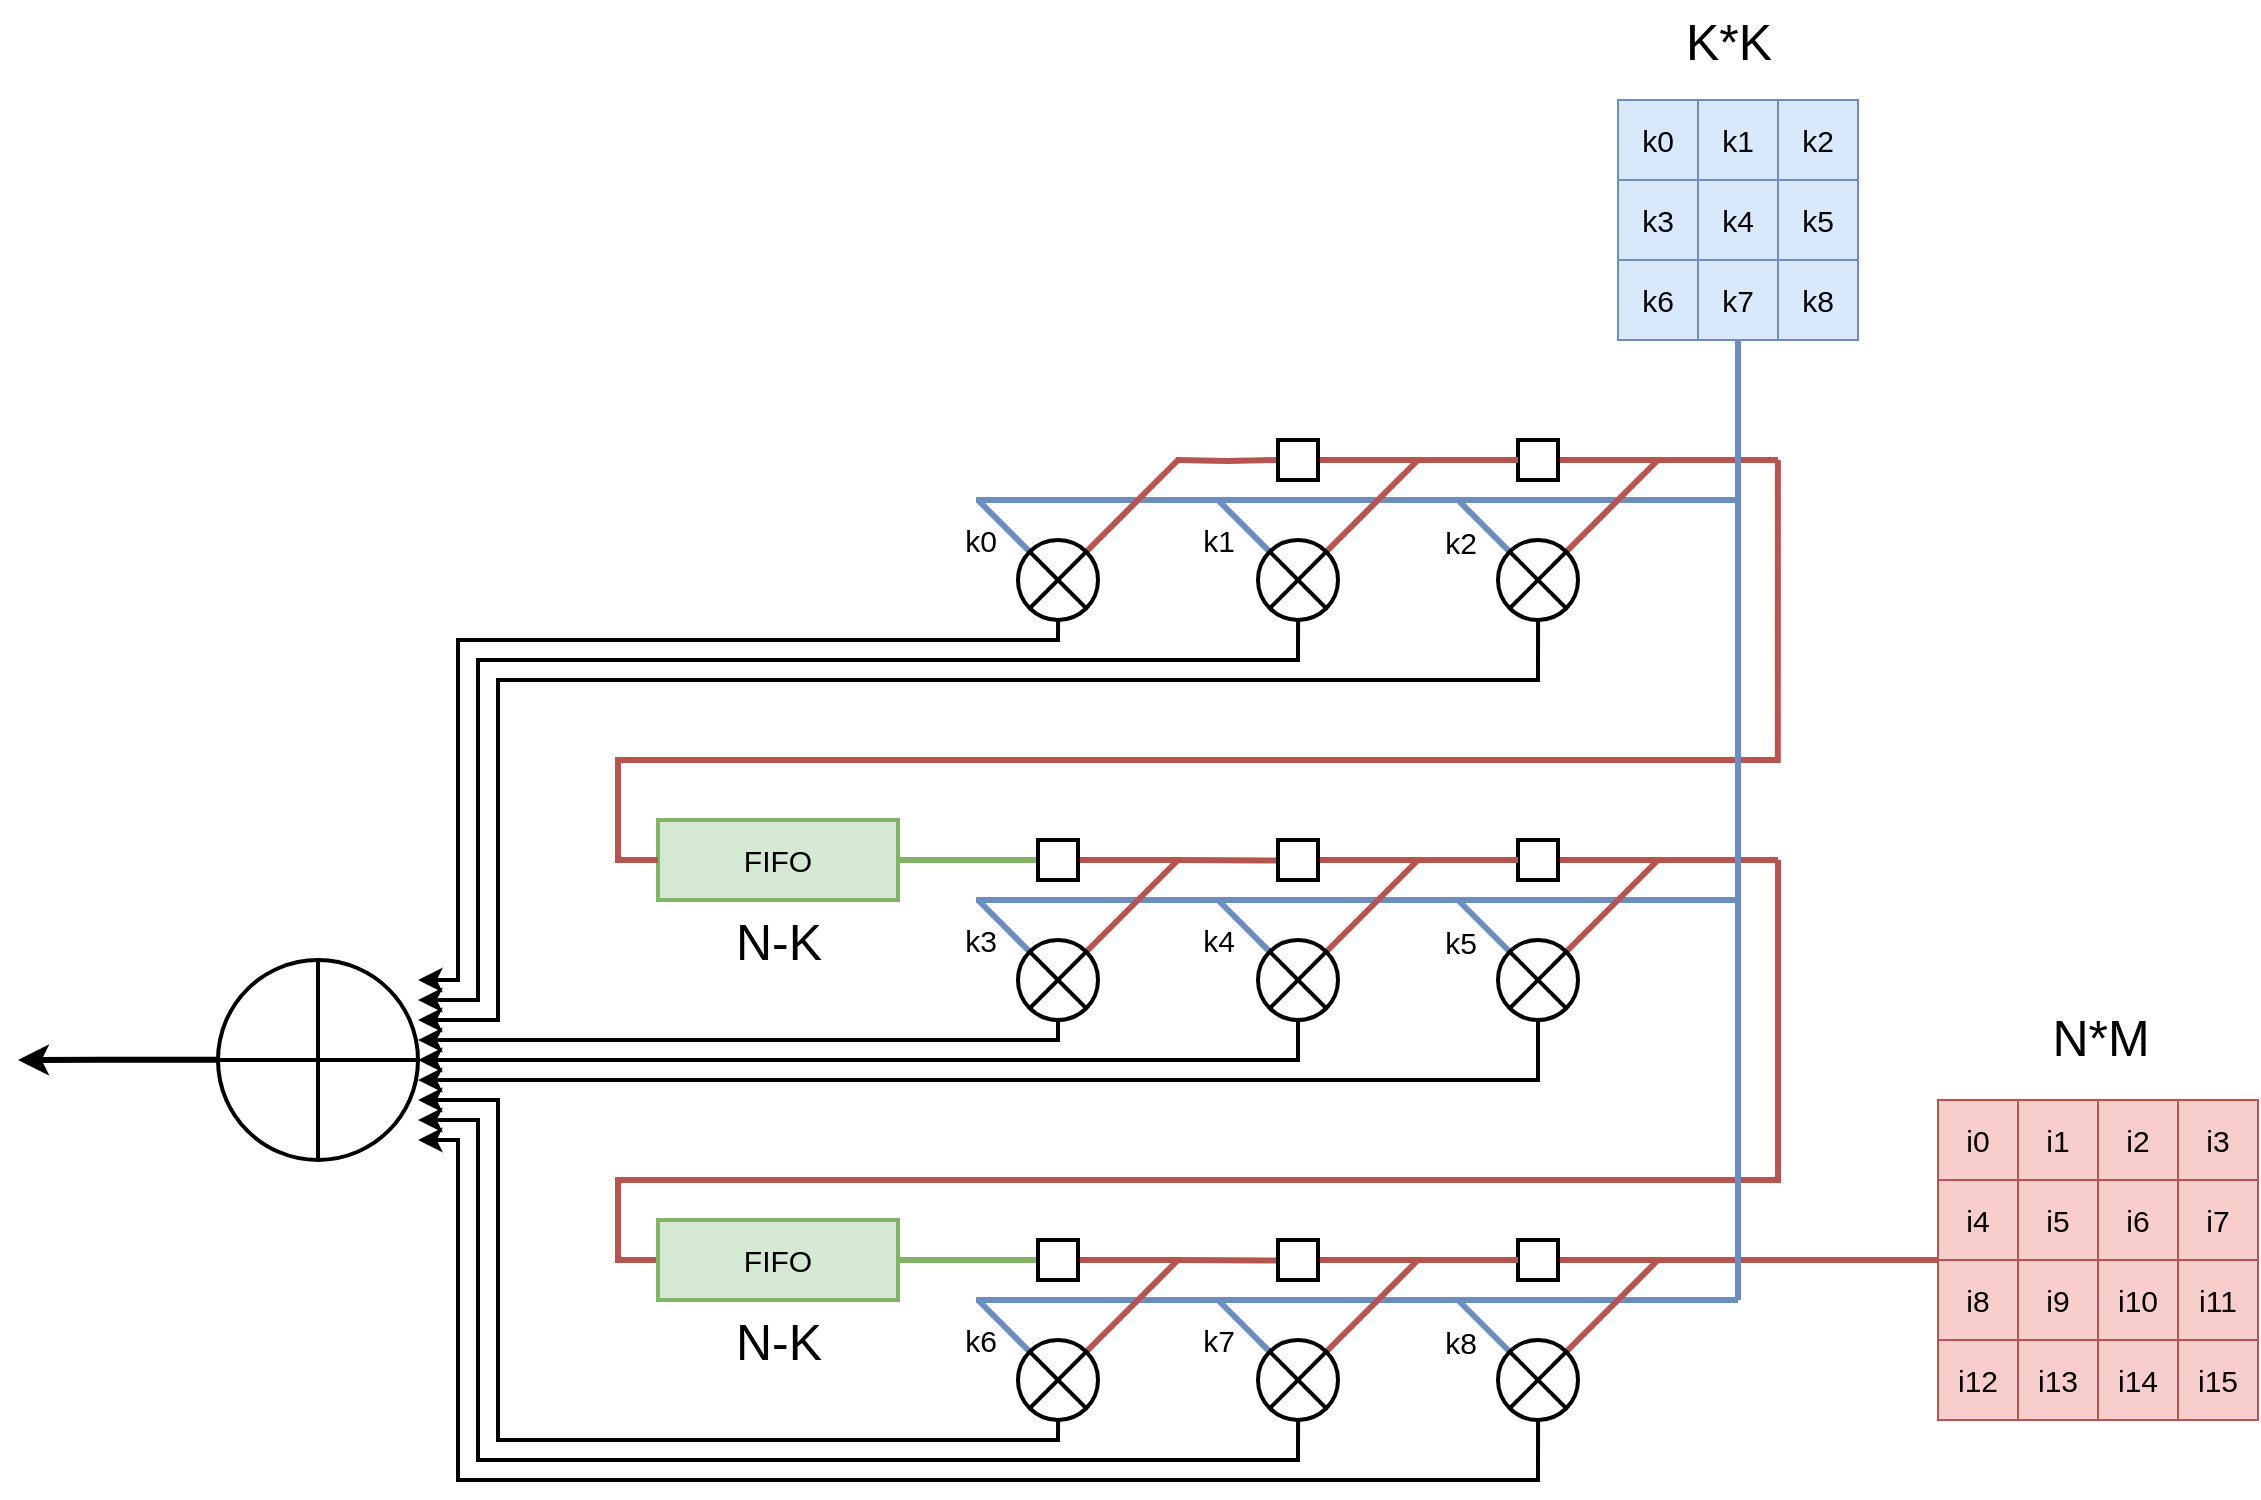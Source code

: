 <mxfile pages="2">
    <diagram id="y-ej98h8Z0JdLUBR6sK3" name="Convolution">
        <mxGraphModel dx="1334" dy="1332" grid="0" gridSize="10" guides="1" tooltips="1" connect="1" arrows="1" fold="1" page="0" pageScale="1" pageWidth="850" pageHeight="1100" math="0" shadow="0">
            <root>
                <mxCell id="0"/>
                <mxCell id="1" parent="0"/>
                <mxCell id="wd_HzJ2n6WR0b6MLlq9--158" value="" style="endArrow=none;html=1;rounded=0;strokeWidth=3;fontSize=20;fillColor=#dae8fc;strokeColor=#6c8ebf;movable=0;resizable=0;rotatable=0;deletable=0;editable=0;connectable=0;" parent="1" edge="1">
                    <mxGeometry width="50" height="50" relative="1" as="geometry">
                        <mxPoint x="719" y="120" as="sourcePoint"/>
                        <mxPoint x="1100" y="120" as="targetPoint"/>
                    </mxGeometry>
                </mxCell>
                <mxCell id="wd_HzJ2n6WR0b6MLlq9--12" value="" style="group;fillColor=#dae8fc;strokeColor=#6c8ebf;movable=0;resizable=0;rotatable=0;deletable=0;editable=0;connectable=0;fontSize=15;container=0;" parent="1" vertex="1" connectable="0">
                    <mxGeometry x="1040" y="-80" width="120" height="120" as="geometry"/>
                </mxCell>
                <mxCell id="wd_HzJ2n6WR0b6MLlq9--36" value="" style="endArrow=none;html=1;rounded=0;fillColor=#f8cecc;strokeColor=#b85450;strokeWidth=3;movable=0;resizable=0;rotatable=0;deletable=0;editable=0;connectable=0;" parent="1" edge="1">
                    <mxGeometry width="50" height="50" relative="1" as="geometry">
                        <mxPoint x="770" y="150" as="sourcePoint"/>
                        <mxPoint x="820" y="100" as="targetPoint"/>
                    </mxGeometry>
                </mxCell>
                <mxCell id="wd_HzJ2n6WR0b6MLlq9--37" value="" style="endArrow=none;html=1;rounded=0;fillColor=#dae8fc;strokeColor=#6c8ebf;strokeWidth=3;movable=0;resizable=0;rotatable=0;deletable=0;editable=0;connectable=0;" parent="1" edge="1">
                    <mxGeometry width="50" height="50" relative="1" as="geometry">
                        <mxPoint x="750" y="150" as="sourcePoint"/>
                        <mxPoint x="720" y="120" as="targetPoint"/>
                    </mxGeometry>
                </mxCell>
                <mxCell id="wd_HzJ2n6WR0b6MLlq9--160" value="k0" style="edgeLabel;html=1;align=center;verticalAlign=middle;resizable=0;points=[];fontSize=15;container=0;movable=0;rotatable=0;deletable=0;editable=0;connectable=0;" parent="wd_HzJ2n6WR0b6MLlq9--37" vertex="1" connectable="0">
                    <mxGeometry x="0.059" y="1" relative="1" as="geometry">
                        <mxPoint x="-13" y="5" as="offset"/>
                    </mxGeometry>
                </mxCell>
                <mxCell id="wd_HzJ2n6WR0b6MLlq9--32" value="" style="verticalLabelPosition=bottom;shadow=0;dashed=0;align=center;html=1;verticalAlign=top;shape=mxgraph.electrical.abstract.multiplier;strokeWidth=2;container=0;movable=0;resizable=0;rotatable=0;deletable=0;editable=0;connectable=0;" parent="1" vertex="1">
                    <mxGeometry x="740" y="140" width="40" height="40" as="geometry"/>
                </mxCell>
                <mxCell id="wd_HzJ2n6WR0b6MLlq9--185" style="edgeStyle=orthogonalEdgeStyle;rounded=0;orthogonalLoop=1;jettySize=auto;html=1;strokeWidth=3;fontSize=15;endArrow=none;endFill=0;fillColor=#f8cecc;strokeColor=#b85450;entryX=0;entryY=0.5;entryDx=0;entryDy=0;movable=0;resizable=0;rotatable=0;deletable=0;editable=0;connectable=0;" parent="1" target="wd_HzJ2n6WR0b6MLlq9--165" edge="1">
                    <mxGeometry relative="1" as="geometry">
                        <mxPoint x="868" y="100.31" as="targetPoint"/>
                        <mxPoint x="819" y="100" as="sourcePoint"/>
                        <Array as="points"/>
                    </mxGeometry>
                </mxCell>
                <mxCell id="wd_HzJ2n6WR0b6MLlq9--187" style="edgeStyle=orthogonalEdgeStyle;rounded=0;orthogonalLoop=1;jettySize=auto;html=1;exitX=1;exitY=0.5;exitDx=0;exitDy=0;strokeWidth=3;fontSize=15;endArrow=none;endFill=0;fillColor=#f8cecc;strokeColor=#b85450;movable=0;resizable=0;rotatable=0;deletable=0;editable=0;connectable=0;" parent="1" source="wd_HzJ2n6WR0b6MLlq9--167" edge="1">
                    <mxGeometry relative="1" as="geometry">
                        <mxPoint x="1120" y="100" as="targetPoint"/>
                    </mxGeometry>
                </mxCell>
                <mxCell id="wd_HzJ2n6WR0b6MLlq9--167" value="" style="rounded=0;whiteSpace=wrap;html=1;strokeWidth=2;fontSize=15;container=0;movable=0;resizable=0;rotatable=0;deletable=0;editable=0;connectable=0;" parent="1" vertex="1">
                    <mxGeometry x="990" y="90" width="20" height="20" as="geometry"/>
                </mxCell>
                <mxCell id="wd_HzJ2n6WR0b6MLlq9--168" value="" style="group;fillColor=#f8cecc;strokeColor=#b85450;movable=0;resizable=0;rotatable=0;deletable=0;editable=0;connectable=0;fontSize=15;container=0;" parent="1" vertex="1" connectable="0">
                    <mxGeometry x="1200" y="420" width="160" height="160" as="geometry"/>
                </mxCell>
                <mxCell id="wd_HzJ2n6WR0b6MLlq9--48" value="" style="endArrow=none;html=1;rounded=0;fillColor=#f8cecc;strokeColor=#b85450;strokeWidth=3;movable=0;resizable=0;rotatable=0;deletable=0;editable=0;connectable=0;" parent="1" edge="1">
                    <mxGeometry width="50" height="50" relative="1" as="geometry">
                        <mxPoint x="1010" y="150" as="sourcePoint"/>
                        <mxPoint x="1060" y="100" as="targetPoint"/>
                    </mxGeometry>
                </mxCell>
                <mxCell id="wd_HzJ2n6WR0b6MLlq9--49" value="" style="endArrow=none;html=1;rounded=0;fillColor=#dae8fc;strokeColor=#6c8ebf;strokeWidth=3;movable=0;resizable=0;rotatable=0;deletable=0;editable=0;connectable=0;" parent="1" edge="1">
                    <mxGeometry width="50" height="50" relative="1" as="geometry">
                        <mxPoint x="990" y="150" as="sourcePoint"/>
                        <mxPoint x="960" y="120" as="targetPoint"/>
                    </mxGeometry>
                </mxCell>
                <mxCell id="wd_HzJ2n6WR0b6MLlq9--163" value="k2" style="edgeLabel;html=1;align=center;verticalAlign=middle;resizable=0;points=[];fontSize=15;container=0;movable=0;rotatable=0;deletable=0;editable=0;connectable=0;" parent="wd_HzJ2n6WR0b6MLlq9--49" vertex="1" connectable="0">
                    <mxGeometry x="0.096" relative="1" as="geometry">
                        <mxPoint x="-13" y="7" as="offset"/>
                    </mxGeometry>
                </mxCell>
                <mxCell id="wd_HzJ2n6WR0b6MLlq9--50" value="" style="verticalLabelPosition=bottom;shadow=0;dashed=0;align=center;html=1;verticalAlign=top;shape=mxgraph.electrical.abstract.multiplier;strokeWidth=2;container=0;movable=0;resizable=0;rotatable=0;deletable=0;editable=0;connectable=0;" parent="1" vertex="1">
                    <mxGeometry x="980" y="140" width="40" height="40" as="geometry"/>
                </mxCell>
                <mxCell id="wd_HzJ2n6WR0b6MLlq9--186" style="edgeStyle=orthogonalEdgeStyle;rounded=0;orthogonalLoop=1;jettySize=auto;html=1;exitX=1;exitY=0.5;exitDx=0;exitDy=0;entryX=0;entryY=0.5;entryDx=0;entryDy=0;strokeWidth=3;fontSize=15;endArrow=none;endFill=0;fillColor=#f8cecc;strokeColor=#b85450;movable=0;resizable=0;rotatable=0;deletable=0;editable=0;connectable=0;" parent="1" source="wd_HzJ2n6WR0b6MLlq9--165" target="wd_HzJ2n6WR0b6MLlq9--167" edge="1">
                    <mxGeometry relative="1" as="geometry"/>
                </mxCell>
                <mxCell id="wd_HzJ2n6WR0b6MLlq9--165" value="" style="rounded=0;whiteSpace=wrap;html=1;strokeWidth=2;fontSize=15;container=0;movable=0;resizable=0;rotatable=0;deletable=0;editable=0;connectable=0;" parent="1" vertex="1">
                    <mxGeometry x="870" y="90" width="20" height="20" as="geometry"/>
                </mxCell>
                <mxCell id="wd_HzJ2n6WR0b6MLlq9--265" value="" style="endArrow=none;html=1;rounded=0;strokeWidth=3;fontSize=20;fillColor=#dae8fc;strokeColor=#6c8ebf;movable=0;resizable=0;rotatable=0;deletable=0;editable=0;connectable=0;" parent="1" edge="1">
                    <mxGeometry width="50" height="50" relative="1" as="geometry">
                        <mxPoint x="719" y="320" as="sourcePoint"/>
                        <mxPoint x="1100" y="320" as="targetPoint"/>
                    </mxGeometry>
                </mxCell>
                <mxCell id="wd_HzJ2n6WR0b6MLlq9--272" value="" style="endArrow=none;html=1;rounded=0;fillColor=#f8cecc;strokeColor=#b85450;strokeWidth=3;movable=0;resizable=0;rotatable=0;deletable=0;editable=0;connectable=0;" parent="1" edge="1">
                    <mxGeometry width="50" height="50" relative="1" as="geometry">
                        <mxPoint x="770" y="350" as="sourcePoint"/>
                        <mxPoint x="820" y="300" as="targetPoint"/>
                    </mxGeometry>
                </mxCell>
                <mxCell id="wd_HzJ2n6WR0b6MLlq9--273" value="" style="endArrow=none;html=1;rounded=0;fillColor=#dae8fc;strokeColor=#6c8ebf;strokeWidth=3;movable=0;resizable=0;rotatable=0;deletable=0;editable=0;connectable=0;" parent="1" edge="1">
                    <mxGeometry width="50" height="50" relative="1" as="geometry">
                        <mxPoint x="750" y="350" as="sourcePoint"/>
                        <mxPoint x="720" y="320" as="targetPoint"/>
                    </mxGeometry>
                </mxCell>
                <mxCell id="wd_HzJ2n6WR0b6MLlq9--274" value="k3" style="edgeLabel;html=1;align=center;verticalAlign=middle;resizable=0;points=[];fontSize=15;container=0;movable=0;rotatable=0;deletable=0;editable=0;connectable=0;" parent="wd_HzJ2n6WR0b6MLlq9--273" vertex="1" connectable="0">
                    <mxGeometry x="0.059" y="1" relative="1" as="geometry">
                        <mxPoint x="-13" y="5" as="offset"/>
                    </mxGeometry>
                </mxCell>
                <mxCell id="wd_HzJ2n6WR0b6MLlq9--275" value="" style="verticalLabelPosition=bottom;shadow=0;dashed=0;align=center;html=1;verticalAlign=top;shape=mxgraph.electrical.abstract.multiplier;strokeWidth=2;container=0;movable=0;resizable=0;rotatable=0;deletable=0;editable=0;connectable=0;" parent="1" vertex="1">
                    <mxGeometry x="740" y="340" width="40" height="40" as="geometry"/>
                </mxCell>
                <mxCell id="wd_HzJ2n6WR0b6MLlq9--276" value="" style="edgeStyle=orthogonalEdgeStyle;rounded=0;orthogonalLoop=1;jettySize=auto;html=1;strokeWidth=2;movable=0;resizable=0;rotatable=0;deletable=0;editable=0;connectable=0;" parent="1" source="wd_HzJ2n6WR0b6MLlq9--275" edge="1">
                    <mxGeometry relative="1" as="geometry">
                        <mxPoint x="440" y="390" as="targetPoint"/>
                        <Array as="points">
                            <mxPoint x="760" y="390"/>
                        </Array>
                    </mxGeometry>
                </mxCell>
                <mxCell id="wd_HzJ2n6WR0b6MLlq9--277" style="edgeStyle=orthogonalEdgeStyle;rounded=0;orthogonalLoop=1;jettySize=auto;html=1;exitX=1;exitY=0.5;exitDx=0;exitDy=0;strokeWidth=3;fontSize=15;endArrow=none;endFill=0;fillColor=#f8cecc;strokeColor=#b85450;movable=0;resizable=0;rotatable=0;deletable=0;editable=0;connectable=0;" parent="1" source="wd_HzJ2n6WR0b6MLlq9--279" edge="1">
                    <mxGeometry relative="1" as="geometry">
                        <mxPoint x="870" y="300.31" as="targetPoint"/>
                    </mxGeometry>
                </mxCell>
                <mxCell id="wd_HzJ2n6WR0b6MLlq9--278" style="edgeStyle=orthogonalEdgeStyle;rounded=0;orthogonalLoop=1;jettySize=auto;html=1;exitX=0;exitY=0.5;exitDx=0;exitDy=0;entryX=1;entryY=0.5;entryDx=0;entryDy=0;strokeWidth=3;fontSize=15;endArrow=none;endFill=0;fillColor=#d5e8d4;strokeColor=#82b366;movable=0;resizable=0;rotatable=0;deletable=0;editable=0;connectable=0;" parent="1" source="wd_HzJ2n6WR0b6MLlq9--279" target="wd_HzJ2n6WR0b6MLlq9--289" edge="1">
                    <mxGeometry relative="1" as="geometry"/>
                </mxCell>
                <mxCell id="wd_HzJ2n6WR0b6MLlq9--279" value="" style="rounded=0;whiteSpace=wrap;html=1;strokeWidth=2;fontSize=15;container=0;movable=0;resizable=0;rotatable=0;deletable=0;editable=0;connectable=0;" parent="1" vertex="1">
                    <mxGeometry x="750" y="290" width="20" height="20" as="geometry"/>
                </mxCell>
                <mxCell id="wd_HzJ2n6WR0b6MLlq9--280" style="edgeStyle=orthogonalEdgeStyle;rounded=0;orthogonalLoop=1;jettySize=auto;html=1;exitX=1;exitY=0.5;exitDx=0;exitDy=0;strokeWidth=3;fontSize=15;endArrow=none;endFill=0;fillColor=#f8cecc;strokeColor=#b85450;movable=0;resizable=0;rotatable=0;deletable=0;editable=0;connectable=0;" parent="1" source="wd_HzJ2n6WR0b6MLlq9--281" edge="1">
                    <mxGeometry relative="1" as="geometry">
                        <mxPoint x="1120" y="300" as="targetPoint"/>
                    </mxGeometry>
                </mxCell>
                <mxCell id="wd_HzJ2n6WR0b6MLlq9--281" value="" style="rounded=0;whiteSpace=wrap;html=1;strokeWidth=2;fontSize=15;container=0;movable=0;resizable=0;rotatable=0;deletable=0;editable=0;connectable=0;" parent="1" vertex="1">
                    <mxGeometry x="990" y="290" width="20" height="20" as="geometry"/>
                </mxCell>
                <mxCell id="wd_HzJ2n6WR0b6MLlq9--282" value="" style="endArrow=none;html=1;rounded=0;fillColor=#f8cecc;strokeColor=#b85450;strokeWidth=3;movable=0;resizable=0;rotatable=0;deletable=0;editable=0;connectable=0;" parent="1" edge="1">
                    <mxGeometry width="50" height="50" relative="1" as="geometry">
                        <mxPoint x="1010" y="350" as="sourcePoint"/>
                        <mxPoint x="1060" y="300" as="targetPoint"/>
                    </mxGeometry>
                </mxCell>
                <mxCell id="wd_HzJ2n6WR0b6MLlq9--283" value="" style="endArrow=none;html=1;rounded=0;fillColor=#dae8fc;strokeColor=#6c8ebf;strokeWidth=3;movable=0;resizable=0;rotatable=0;deletable=0;editable=0;connectable=0;" parent="1" edge="1">
                    <mxGeometry width="50" height="50" relative="1" as="geometry">
                        <mxPoint x="990" y="350" as="sourcePoint"/>
                        <mxPoint x="960" y="320" as="targetPoint"/>
                    </mxGeometry>
                </mxCell>
                <mxCell id="wd_HzJ2n6WR0b6MLlq9--284" value="k5" style="edgeLabel;html=1;align=center;verticalAlign=middle;resizable=0;points=[];fontSize=15;container=0;movable=0;rotatable=0;deletable=0;editable=0;connectable=0;" parent="wd_HzJ2n6WR0b6MLlq9--283" vertex="1" connectable="0">
                    <mxGeometry x="0.096" relative="1" as="geometry">
                        <mxPoint x="-13" y="7" as="offset"/>
                    </mxGeometry>
                </mxCell>
                <mxCell id="wd_HzJ2n6WR0b6MLlq9--285" value="" style="verticalLabelPosition=bottom;shadow=0;dashed=0;align=center;html=1;verticalAlign=top;shape=mxgraph.electrical.abstract.multiplier;strokeWidth=2;container=0;movable=0;resizable=0;rotatable=0;deletable=0;editable=0;connectable=0;" parent="1" vertex="1">
                    <mxGeometry x="980" y="340" width="40" height="40" as="geometry"/>
                </mxCell>
                <mxCell id="wd_HzJ2n6WR0b6MLlq9--286" value="" style="edgeStyle=orthogonalEdgeStyle;rounded=0;orthogonalLoop=1;jettySize=auto;html=1;strokeWidth=2;movable=0;resizable=0;rotatable=0;deletable=0;editable=0;connectable=0;" parent="1" source="wd_HzJ2n6WR0b6MLlq9--285" edge="1">
                    <mxGeometry relative="1" as="geometry">
                        <mxPoint x="440" y="410" as="targetPoint"/>
                        <Array as="points">
                            <mxPoint x="1000" y="410"/>
                            <mxPoint x="690" y="410"/>
                        </Array>
                    </mxGeometry>
                </mxCell>
                <mxCell id="wd_HzJ2n6WR0b6MLlq9--287" style="edgeStyle=orthogonalEdgeStyle;rounded=0;orthogonalLoop=1;jettySize=auto;html=1;exitX=1;exitY=0.5;exitDx=0;exitDy=0;entryX=0;entryY=0.5;entryDx=0;entryDy=0;strokeWidth=3;fontSize=15;endArrow=none;endFill=0;fillColor=#f8cecc;strokeColor=#b85450;movable=0;resizable=0;rotatable=0;deletable=0;editable=0;connectable=0;" parent="1" source="wd_HzJ2n6WR0b6MLlq9--288" target="wd_HzJ2n6WR0b6MLlq9--281" edge="1">
                    <mxGeometry relative="1" as="geometry"/>
                </mxCell>
                <mxCell id="wd_HzJ2n6WR0b6MLlq9--288" value="" style="rounded=0;whiteSpace=wrap;html=1;strokeWidth=2;fontSize=15;container=0;movable=0;resizable=0;rotatable=0;deletable=0;editable=0;connectable=0;" parent="1" vertex="1">
                    <mxGeometry x="870" y="290" width="20" height="20" as="geometry"/>
                </mxCell>
                <mxCell id="wd_HzJ2n6WR0b6MLlq9--289" value="FIFO" style="rounded=0;whiteSpace=wrap;html=1;strokeWidth=2;fontSize=15;fillColor=#d5e8d4;strokeColor=#82b366;container=0;movable=0;resizable=0;rotatable=0;deletable=0;editable=0;connectable=0;locked=1;" parent="1" vertex="1">
                    <mxGeometry x="560" y="280" width="120" height="40" as="geometry"/>
                </mxCell>
                <mxCell id="wd_HzJ2n6WR0b6MLlq9--290" value="" style="endArrow=none;html=1;rounded=0;strokeWidth=3;fontSize=20;fillColor=#dae8fc;strokeColor=#6c8ebf;movable=0;resizable=0;rotatable=0;deletable=0;editable=0;connectable=0;" parent="1" edge="1">
                    <mxGeometry width="50" height="50" relative="1" as="geometry">
                        <mxPoint x="719" y="520" as="sourcePoint"/>
                        <mxPoint x="1100" y="520" as="targetPoint"/>
                    </mxGeometry>
                </mxCell>
                <mxCell id="wd_HzJ2n6WR0b6MLlq9--291" value="" style="endArrow=none;html=1;rounded=0;fillColor=#f8cecc;strokeColor=#b85450;strokeWidth=3;movable=0;resizable=0;rotatable=0;deletable=0;editable=0;connectable=0;" parent="1" edge="1">
                    <mxGeometry width="50" height="50" relative="1" as="geometry">
                        <mxPoint x="890" y="550" as="sourcePoint"/>
                        <mxPoint x="940" y="500" as="targetPoint"/>
                    </mxGeometry>
                </mxCell>
                <mxCell id="wd_HzJ2n6WR0b6MLlq9--292" value="" style="endArrow=none;html=1;rounded=0;fillColor=#dae8fc;strokeColor=#6c8ebf;strokeWidth=3;movable=0;resizable=0;rotatable=0;deletable=0;editable=0;connectable=0;" parent="1" edge="1">
                    <mxGeometry width="50" height="50" relative="1" as="geometry">
                        <mxPoint x="870" y="550" as="sourcePoint"/>
                        <mxPoint x="840" y="520" as="targetPoint"/>
                    </mxGeometry>
                </mxCell>
                <mxCell id="wd_HzJ2n6WR0b6MLlq9--293" value="k7" style="edgeLabel;html=1;align=center;verticalAlign=middle;resizable=0;points=[];fontSize=15;container=0;movable=0;rotatable=0;deletable=0;editable=0;connectable=0;" parent="wd_HzJ2n6WR0b6MLlq9--292" vertex="1" connectable="0">
                    <mxGeometry x="0.013" relative="1" as="geometry">
                        <mxPoint x="-15" y="5" as="offset"/>
                    </mxGeometry>
                </mxCell>
                <mxCell id="wd_HzJ2n6WR0b6MLlq9--294" value="" style="verticalLabelPosition=bottom;shadow=0;dashed=0;align=center;html=1;verticalAlign=top;shape=mxgraph.electrical.abstract.multiplier;strokeWidth=2;container=0;movable=0;resizable=0;rotatable=0;deletable=0;editable=0;connectable=0;" parent="1" vertex="1">
                    <mxGeometry x="860" y="540" width="40" height="40" as="geometry"/>
                </mxCell>
                <mxCell id="wd_HzJ2n6WR0b6MLlq9--296" value="" style="endArrow=none;html=1;rounded=0;fillColor=#f8cecc;strokeColor=#b85450;strokeWidth=3;movable=0;resizable=0;rotatable=0;deletable=0;editable=0;connectable=0;" parent="1" edge="1">
                    <mxGeometry width="50" height="50" relative="1" as="geometry">
                        <mxPoint x="770" y="550" as="sourcePoint"/>
                        <mxPoint x="820" y="500" as="targetPoint"/>
                    </mxGeometry>
                </mxCell>
                <mxCell id="wd_HzJ2n6WR0b6MLlq9--297" value="" style="endArrow=none;html=1;rounded=0;fillColor=#dae8fc;strokeColor=#6c8ebf;strokeWidth=3;movable=0;resizable=0;rotatable=0;deletable=0;editable=0;connectable=0;" parent="1" edge="1">
                    <mxGeometry width="50" height="50" relative="1" as="geometry">
                        <mxPoint x="750" y="550" as="sourcePoint"/>
                        <mxPoint x="720" y="520" as="targetPoint"/>
                    </mxGeometry>
                </mxCell>
                <mxCell id="wd_HzJ2n6WR0b6MLlq9--298" value="k6" style="edgeLabel;html=1;align=center;verticalAlign=middle;resizable=0;points=[];fontSize=15;container=0;movable=0;rotatable=0;deletable=0;editable=0;connectable=0;" parent="wd_HzJ2n6WR0b6MLlq9--297" vertex="1" connectable="0">
                    <mxGeometry x="0.059" y="1" relative="1" as="geometry">
                        <mxPoint x="-13" y="5" as="offset"/>
                    </mxGeometry>
                </mxCell>
                <mxCell id="wd_HzJ2n6WR0b6MLlq9--299" value="" style="verticalLabelPosition=bottom;shadow=0;dashed=0;align=center;html=1;verticalAlign=top;shape=mxgraph.electrical.abstract.multiplier;strokeWidth=2;container=0;movable=0;resizable=0;rotatable=0;deletable=0;editable=0;connectable=0;" parent="1" vertex="1">
                    <mxGeometry x="740" y="540" width="40" height="40" as="geometry"/>
                </mxCell>
                <mxCell id="wd_HzJ2n6WR0b6MLlq9--301" style="edgeStyle=orthogonalEdgeStyle;rounded=0;orthogonalLoop=1;jettySize=auto;html=1;exitX=1;exitY=0.5;exitDx=0;exitDy=0;strokeWidth=3;fontSize=15;endArrow=none;endFill=0;fillColor=#f8cecc;strokeColor=#b85450;movable=0;resizable=0;rotatable=0;deletable=0;editable=0;connectable=0;" parent="1" source="wd_HzJ2n6WR0b6MLlq9--303" edge="1">
                    <mxGeometry relative="1" as="geometry">
                        <mxPoint x="870" y="500.31" as="targetPoint"/>
                    </mxGeometry>
                </mxCell>
                <mxCell id="wd_HzJ2n6WR0b6MLlq9--302" style="edgeStyle=orthogonalEdgeStyle;rounded=0;orthogonalLoop=1;jettySize=auto;html=1;exitX=0;exitY=0.5;exitDx=0;exitDy=0;entryX=1;entryY=0.5;entryDx=0;entryDy=0;strokeWidth=3;fontSize=15;endArrow=none;endFill=0;fillColor=#d5e8d4;strokeColor=#82b366;movable=0;resizable=0;rotatable=0;deletable=0;editable=0;connectable=0;" parent="1" source="wd_HzJ2n6WR0b6MLlq9--303" target="wd_HzJ2n6WR0b6MLlq9--313" edge="1">
                    <mxGeometry relative="1" as="geometry"/>
                </mxCell>
                <mxCell id="wd_HzJ2n6WR0b6MLlq9--303" value="" style="rounded=0;whiteSpace=wrap;html=1;strokeWidth=2;fontSize=15;container=0;movable=0;resizable=0;rotatable=0;deletable=0;editable=0;connectable=0;" parent="1" vertex="1">
                    <mxGeometry x="750" y="490" width="20" height="20" as="geometry"/>
                </mxCell>
                <mxCell id="wd_HzJ2n6WR0b6MLlq9--304" style="edgeStyle=orthogonalEdgeStyle;rounded=0;orthogonalLoop=1;jettySize=auto;html=1;exitX=1;exitY=0.5;exitDx=0;exitDy=0;strokeWidth=3;fontSize=15;endArrow=none;endFill=0;fillColor=#f8cecc;strokeColor=#b85450;entryX=0;entryY=0;entryDx=0;entryDy=0;movable=0;resizable=0;rotatable=0;deletable=0;editable=0;connectable=0;" parent="1" source="wd_HzJ2n6WR0b6MLlq9--305" target="wd_HzJ2n6WR0b6MLlq9--175" edge="1">
                    <mxGeometry relative="1" as="geometry">
                        <mxPoint x="1140" y="500" as="targetPoint"/>
                        <Array as="points">
                            <mxPoint x="1200" y="500"/>
                            <mxPoint x="1200" y="500"/>
                        </Array>
                    </mxGeometry>
                </mxCell>
                <mxCell id="wd_HzJ2n6WR0b6MLlq9--305" value="" style="rounded=0;whiteSpace=wrap;html=1;strokeWidth=2;fontSize=15;container=0;movable=0;resizable=0;rotatable=0;deletable=0;editable=0;connectable=0;" parent="1" vertex="1">
                    <mxGeometry x="990" y="490" width="20" height="20" as="geometry"/>
                </mxCell>
                <mxCell id="wd_HzJ2n6WR0b6MLlq9--306" value="" style="endArrow=none;html=1;rounded=0;fillColor=#f8cecc;strokeColor=#b85450;strokeWidth=3;movable=0;resizable=0;rotatable=0;deletable=0;editable=0;connectable=0;" parent="1" edge="1">
                    <mxGeometry width="50" height="50" relative="1" as="geometry">
                        <mxPoint x="1010" y="550" as="sourcePoint"/>
                        <mxPoint x="1060" y="500" as="targetPoint"/>
                    </mxGeometry>
                </mxCell>
                <mxCell id="wd_HzJ2n6WR0b6MLlq9--307" value="" style="endArrow=none;html=1;rounded=0;fillColor=#dae8fc;strokeColor=#6c8ebf;strokeWidth=3;movable=0;resizable=0;rotatable=0;deletable=0;editable=0;connectable=0;" parent="1" edge="1">
                    <mxGeometry width="50" height="50" relative="1" as="geometry">
                        <mxPoint x="990" y="550" as="sourcePoint"/>
                        <mxPoint x="960" y="520" as="targetPoint"/>
                    </mxGeometry>
                </mxCell>
                <mxCell id="wd_HzJ2n6WR0b6MLlq9--308" value="k8" style="edgeLabel;html=1;align=center;verticalAlign=middle;resizable=0;points=[];fontSize=15;container=0;movable=0;rotatable=0;deletable=0;editable=0;connectable=0;" parent="wd_HzJ2n6WR0b6MLlq9--307" vertex="1" connectable="0">
                    <mxGeometry x="0.096" relative="1" as="geometry">
                        <mxPoint x="-13" y="7" as="offset"/>
                    </mxGeometry>
                </mxCell>
                <mxCell id="wd_HzJ2n6WR0b6MLlq9--309" value="" style="verticalLabelPosition=bottom;shadow=0;dashed=0;align=center;html=1;verticalAlign=top;shape=mxgraph.electrical.abstract.multiplier;strokeWidth=2;container=0;movable=0;resizable=0;rotatable=0;deletable=0;editable=0;connectable=0;" parent="1" vertex="1">
                    <mxGeometry x="980" y="540" width="40" height="40" as="geometry"/>
                </mxCell>
                <mxCell id="wd_HzJ2n6WR0b6MLlq9--311" style="edgeStyle=orthogonalEdgeStyle;rounded=0;orthogonalLoop=1;jettySize=auto;html=1;exitX=1;exitY=0.5;exitDx=0;exitDy=0;entryX=0;entryY=0.5;entryDx=0;entryDy=0;strokeWidth=3;fontSize=15;endArrow=none;endFill=0;fillColor=#f8cecc;strokeColor=#b85450;movable=0;resizable=0;rotatable=0;deletable=0;editable=0;connectable=0;" parent="1" source="wd_HzJ2n6WR0b6MLlq9--312" target="wd_HzJ2n6WR0b6MLlq9--305" edge="1">
                    <mxGeometry relative="1" as="geometry"/>
                </mxCell>
                <mxCell id="wd_HzJ2n6WR0b6MLlq9--312" value="" style="rounded=0;whiteSpace=wrap;html=1;strokeWidth=2;fontSize=15;container=0;movable=0;resizable=0;rotatable=0;deletable=0;editable=0;connectable=0;" parent="1" vertex="1">
                    <mxGeometry x="870" y="490" width="20" height="20" as="geometry"/>
                </mxCell>
                <mxCell id="wd_HzJ2n6WR0b6MLlq9--314" style="edgeStyle=orthogonalEdgeStyle;rounded=0;orthogonalLoop=1;jettySize=auto;html=1;exitX=0;exitY=0.5;exitDx=0;exitDy=0;strokeWidth=3;fontSize=15;endArrow=none;endFill=0;fillColor=#f8cecc;strokeColor=#b85450;movable=0;resizable=0;rotatable=0;deletable=0;editable=0;connectable=0;" parent="1" source="wd_HzJ2n6WR0b6MLlq9--313" edge="1">
                    <mxGeometry relative="1" as="geometry">
                        <mxPoint x="1120" y="300" as="targetPoint"/>
                        <Array as="points">
                            <mxPoint x="540" y="500"/>
                            <mxPoint x="540" y="460"/>
                            <mxPoint x="1120" y="460"/>
                        </Array>
                    </mxGeometry>
                </mxCell>
                <mxCell id="wd_HzJ2n6WR0b6MLlq9--313" value="FIFO" style="rounded=0;whiteSpace=wrap;html=1;strokeWidth=2;fontSize=15;fillColor=#d5e8d4;strokeColor=#82b366;container=0;movable=0;resizable=0;rotatable=0;deletable=0;editable=0;connectable=0;locked=1;" parent="1" vertex="1">
                    <mxGeometry x="560" y="480" width="120" height="40" as="geometry"/>
                </mxCell>
                <mxCell id="wd_HzJ2n6WR0b6MLlq9--316" style="edgeStyle=orthogonalEdgeStyle;rounded=0;orthogonalLoop=1;jettySize=auto;html=1;exitX=0;exitY=0.5;exitDx=0;exitDy=0;strokeWidth=3;fontSize=15;endArrow=none;endFill=0;fillColor=#f8cecc;strokeColor=#b85450;movable=0;resizable=0;rotatable=0;deletable=0;editable=0;connectable=0;" parent="1" source="wd_HzJ2n6WR0b6MLlq9--289" edge="1">
                    <mxGeometry relative="1" as="geometry">
                        <mxPoint x="1119.94" y="100" as="targetPoint"/>
                        <mxPoint x="479.94" y="300" as="sourcePoint"/>
                        <Array as="points">
                            <mxPoint x="540" y="300"/>
                            <mxPoint x="540" y="250"/>
                            <mxPoint x="1120" y="250"/>
                        </Array>
                    </mxGeometry>
                </mxCell>
                <mxCell id="wd_HzJ2n6WR0b6MLlq9--317" value="" style="endArrow=none;html=1;rounded=0;strokeWidth=3;fontSize=15;fillColor=#dae8fc;strokeColor=#6c8ebf;movable=0;resizable=0;rotatable=0;deletable=0;editable=0;connectable=0;" parent="1" edge="1">
                    <mxGeometry width="50" height="50" relative="1" as="geometry">
                        <mxPoint x="1100" y="520" as="sourcePoint"/>
                        <mxPoint x="1100" y="40" as="targetPoint"/>
                        <Array as="points"/>
                    </mxGeometry>
                </mxCell>
                <mxCell id="wd_HzJ2n6WR0b6MLlq9--332" value="" style="edgeStyle=orthogonalEdgeStyle;rounded=0;orthogonalLoop=1;jettySize=auto;html=1;strokeWidth=3;fontSize=25;endArrow=classic;endFill=1;exitX=0.145;exitY=0.854;exitDx=0;exitDy=0;exitPerimeter=0;movable=0;resizable=0;rotatable=0;deletable=0;editable=0;connectable=0;" parent="1" source="wd_HzJ2n6WR0b6MLlq9--319" edge="1">
                    <mxGeometry relative="1" as="geometry">
                        <mxPoint x="240" y="400" as="targetPoint"/>
                        <Array as="points"/>
                    </mxGeometry>
                </mxCell>
                <mxCell id="wd_HzJ2n6WR0b6MLlq9--319" value="" style="verticalLabelPosition=bottom;shadow=0;dashed=0;align=center;html=1;verticalAlign=top;shape=mxgraph.electrical.abstract.multiplier;strokeWidth=2;rotation=45;container=0;movable=0;resizable=0;rotatable=0;deletable=0;editable=0;connectable=0;" parent="1" vertex="1">
                    <mxGeometry x="340" y="350" width="100" height="100" as="geometry"/>
                </mxCell>
                <mxCell id="wd_HzJ2n6WR0b6MLlq9--320" value="&lt;font style=&quot;font-size: 25px;&quot;&gt;N*M&lt;/font&gt;" style="text;html=1;align=center;verticalAlign=middle;resizable=0;points=[];autosize=1;strokeColor=none;fillColor=none;fontSize=15;container=0;movable=0;rotatable=0;deletable=0;editable=0;connectable=0;locked=1;" parent="1" vertex="1">
                    <mxGeometry x="1247" y="367.28" width="67" height="42" as="geometry"/>
                </mxCell>
                <mxCell id="wd_HzJ2n6WR0b6MLlq9--321" value="&lt;font style=&quot;font-size: 25px;&quot;&gt;K*K&lt;/font&gt;" style="text;html=1;align=center;verticalAlign=middle;resizable=0;points=[];autosize=1;strokeColor=none;fillColor=none;fontSize=15;container=0;movable=0;rotatable=0;deletable=0;editable=0;connectable=0;" parent="1" vertex="1">
                    <mxGeometry x="1060" y="-130" width="70" height="40" as="geometry"/>
                </mxCell>
                <mxCell id="wd_HzJ2n6WR0b6MLlq9--322" value="&lt;font style=&quot;font-size: 25px;&quot;&gt;N-K&lt;/font&gt;" style="text;html=1;align=center;verticalAlign=middle;resizable=0;points=[];autosize=1;strokeColor=none;fillColor=none;fontSize=15;container=0;movable=0;rotatable=0;deletable=0;editable=0;connectable=0;" parent="1" vertex="1">
                    <mxGeometry x="585" y="320" width="70" height="40" as="geometry"/>
                </mxCell>
                <mxCell id="wd_HzJ2n6WR0b6MLlq9--323" value="&lt;font style=&quot;font-size: 25px;&quot;&gt;N-K&lt;/font&gt;" style="text;html=1;align=center;verticalAlign=middle;resizable=0;points=[];autosize=1;strokeColor=none;fillColor=none;fontSize=15;container=0;movable=0;rotatable=0;deletable=0;editable=0;connectable=0;" parent="1" vertex="1">
                    <mxGeometry x="585" y="520" width="70" height="40" as="geometry"/>
                </mxCell>
                <mxCell id="wd_HzJ2n6WR0b6MLlq9--1" value="k0" style="rounded=0;whiteSpace=wrap;html=1;fillColor=#dae8fc;strokeColor=#6c8ebf;movable=0;resizable=0;rotatable=0;deletable=0;editable=0;connectable=0;fontSize=15;container=0;" parent="1" vertex="1">
                    <mxGeometry x="1040" y="-80" width="40" height="40" as="geometry"/>
                </mxCell>
                <mxCell id="wd_HzJ2n6WR0b6MLlq9--2" value="k1" style="rounded=0;whiteSpace=wrap;html=1;fillColor=#dae8fc;strokeColor=#6c8ebf;movable=0;resizable=0;rotatable=0;deletable=0;editable=0;connectable=0;fontSize=15;container=0;" parent="1" vertex="1">
                    <mxGeometry x="1080" y="-80" width="40" height="40" as="geometry"/>
                </mxCell>
                <mxCell id="wd_HzJ2n6WR0b6MLlq9--3" value="k2" style="rounded=0;whiteSpace=wrap;html=1;fillColor=#dae8fc;strokeColor=#6c8ebf;movable=0;resizable=0;rotatable=0;deletable=0;editable=0;connectable=0;fontSize=15;container=0;" parent="1" vertex="1">
                    <mxGeometry x="1120" y="-80" width="40" height="40" as="geometry"/>
                </mxCell>
                <mxCell id="wd_HzJ2n6WR0b6MLlq9--5" value="k3" style="rounded=0;whiteSpace=wrap;html=1;fillColor=#dae8fc;strokeColor=#6c8ebf;movable=0;resizable=0;rotatable=0;deletable=0;editable=0;connectable=0;fontSize=15;container=0;" parent="1" vertex="1">
                    <mxGeometry x="1040" y="-40" width="40" height="40" as="geometry"/>
                </mxCell>
                <mxCell id="wd_HzJ2n6WR0b6MLlq9--6" value="k4" style="rounded=0;whiteSpace=wrap;html=1;fillColor=#dae8fc;strokeColor=#6c8ebf;movable=0;resizable=0;rotatable=0;deletable=0;editable=0;connectable=0;fontSize=15;container=0;" parent="1" vertex="1">
                    <mxGeometry x="1080" y="-40" width="40" height="40" as="geometry"/>
                </mxCell>
                <mxCell id="wd_HzJ2n6WR0b6MLlq9--7" value="k5" style="rounded=0;whiteSpace=wrap;html=1;fillColor=#dae8fc;strokeColor=#6c8ebf;movable=0;resizable=0;rotatable=0;deletable=0;editable=0;connectable=0;fontSize=15;container=0;" parent="1" vertex="1">
                    <mxGeometry x="1120" y="-40" width="40" height="40" as="geometry"/>
                </mxCell>
                <mxCell id="wd_HzJ2n6WR0b6MLlq9--8" value="k6" style="rounded=0;whiteSpace=wrap;html=1;fillColor=#dae8fc;strokeColor=#6c8ebf;movable=0;resizable=0;rotatable=0;deletable=0;editable=0;connectable=0;fontSize=15;container=0;" parent="1" vertex="1">
                    <mxGeometry x="1040" width="40" height="40" as="geometry"/>
                </mxCell>
                <mxCell id="wd_HzJ2n6WR0b6MLlq9--9" value="k7" style="rounded=0;whiteSpace=wrap;html=1;fillColor=#dae8fc;strokeColor=#6c8ebf;movable=0;resizable=0;rotatable=0;deletable=0;editable=0;connectable=0;fontSize=15;container=0;" parent="1" vertex="1">
                    <mxGeometry x="1080" width="40" height="40" as="geometry"/>
                </mxCell>
                <mxCell id="wd_HzJ2n6WR0b6MLlq9--10" value="k8" style="rounded=0;whiteSpace=wrap;html=1;fillColor=#dae8fc;strokeColor=#6c8ebf;movable=0;resizable=0;rotatable=0;deletable=0;editable=0;connectable=0;fontSize=15;container=0;" parent="1" vertex="1">
                    <mxGeometry x="1120" width="40" height="40" as="geometry"/>
                </mxCell>
                <mxCell id="wd_HzJ2n6WR0b6MLlq9--42" value="" style="endArrow=none;html=1;rounded=0;fillColor=#f8cecc;strokeColor=#b85450;strokeWidth=3;movable=0;resizable=0;rotatable=0;deletable=0;editable=0;connectable=0;" parent="1" edge="1">
                    <mxGeometry width="50" height="50" relative="1" as="geometry">
                        <mxPoint x="890" y="150" as="sourcePoint"/>
                        <mxPoint x="940" y="100" as="targetPoint"/>
                    </mxGeometry>
                </mxCell>
                <mxCell id="wd_HzJ2n6WR0b6MLlq9--43" value="" style="endArrow=none;html=1;rounded=0;fillColor=#dae8fc;strokeColor=#6c8ebf;strokeWidth=3;movable=0;resizable=0;rotatable=0;deletable=0;editable=0;connectable=0;" parent="1" edge="1">
                    <mxGeometry width="50" height="50" relative="1" as="geometry">
                        <mxPoint x="870" y="150" as="sourcePoint"/>
                        <mxPoint x="840" y="120" as="targetPoint"/>
                    </mxGeometry>
                </mxCell>
                <mxCell id="wd_HzJ2n6WR0b6MLlq9--162" value="k1" style="edgeLabel;html=1;align=center;verticalAlign=middle;resizable=0;points=[];fontSize=15;container=0;movable=0;rotatable=0;deletable=0;editable=0;connectable=0;" parent="wd_HzJ2n6WR0b6MLlq9--43" vertex="1" connectable="0">
                    <mxGeometry x="0.013" relative="1" as="geometry">
                        <mxPoint x="-15" y="5" as="offset"/>
                    </mxGeometry>
                </mxCell>
                <mxCell id="wd_HzJ2n6WR0b6MLlq9--44" value="" style="verticalLabelPosition=bottom;shadow=0;dashed=0;align=center;html=1;verticalAlign=top;shape=mxgraph.electrical.abstract.multiplier;strokeWidth=2;container=0;movable=0;resizable=0;rotatable=0;deletable=0;editable=0;connectable=0;" parent="1" vertex="1">
                    <mxGeometry x="860" y="140" width="40" height="40" as="geometry"/>
                </mxCell>
                <mxCell id="wd_HzJ2n6WR0b6MLlq9--169" value="i0" style="rounded=0;whiteSpace=wrap;html=1;fillColor=#f8cecc;strokeColor=#b85450;movable=0;resizable=0;rotatable=0;deletable=0;editable=0;connectable=0;fontSize=15;container=0;" parent="1" vertex="1">
                    <mxGeometry x="1200" y="420" width="40" height="40" as="geometry"/>
                </mxCell>
                <mxCell id="wd_HzJ2n6WR0b6MLlq9--170" value="i1" style="rounded=0;whiteSpace=wrap;html=1;fillColor=#f8cecc;strokeColor=#b85450;movable=0;resizable=0;rotatable=0;deletable=0;editable=0;connectable=0;fontSize=15;container=0;" parent="1" vertex="1">
                    <mxGeometry x="1240" y="420" width="40" height="40" as="geometry"/>
                </mxCell>
                <mxCell id="wd_HzJ2n6WR0b6MLlq9--171" value="i2" style="rounded=0;whiteSpace=wrap;html=1;fillColor=#f8cecc;strokeColor=#b85450;movable=0;resizable=0;rotatable=0;deletable=0;editable=0;connectable=0;fontSize=15;container=0;" parent="1" vertex="1">
                    <mxGeometry x="1280" y="420" width="40" height="40" as="geometry"/>
                </mxCell>
                <mxCell id="wd_HzJ2n6WR0b6MLlq9--172" value="i4" style="rounded=0;whiteSpace=wrap;html=1;fillColor=#f8cecc;strokeColor=#b85450;movable=0;resizable=0;rotatable=0;deletable=0;editable=0;connectable=0;fontSize=15;container=0;" parent="1" vertex="1">
                    <mxGeometry x="1200" y="460" width="40" height="40" as="geometry"/>
                </mxCell>
                <mxCell id="wd_HzJ2n6WR0b6MLlq9--173" value="i5" style="rounded=0;whiteSpace=wrap;html=1;fillColor=#f8cecc;strokeColor=#b85450;movable=0;resizable=0;rotatable=0;deletable=0;editable=0;connectable=0;fontSize=15;container=0;" parent="1" vertex="1">
                    <mxGeometry x="1240" y="460" width="40" height="40" as="geometry"/>
                </mxCell>
                <mxCell id="wd_HzJ2n6WR0b6MLlq9--174" value="i6" style="rounded=0;whiteSpace=wrap;html=1;fillColor=#f8cecc;strokeColor=#b85450;movable=0;resizable=0;rotatable=0;deletable=0;editable=0;connectable=0;fontSize=15;container=0;" parent="1" vertex="1">
                    <mxGeometry x="1280" y="460" width="40" height="40" as="geometry"/>
                </mxCell>
                <mxCell id="wd_HzJ2n6WR0b6MLlq9--175" value="i8" style="rounded=0;whiteSpace=wrap;html=1;fillColor=#f8cecc;strokeColor=#b85450;movable=0;resizable=0;rotatable=0;deletable=0;editable=0;connectable=0;fontSize=15;container=0;" parent="1" vertex="1">
                    <mxGeometry x="1200" y="500" width="40" height="40" as="geometry"/>
                </mxCell>
                <mxCell id="wd_HzJ2n6WR0b6MLlq9--176" value="i9" style="rounded=0;whiteSpace=wrap;html=1;fillColor=#f8cecc;strokeColor=#b85450;movable=0;resizable=0;rotatable=0;deletable=0;editable=0;connectable=0;fontSize=15;container=0;" parent="1" vertex="1">
                    <mxGeometry x="1240" y="500" width="40" height="40" as="geometry"/>
                </mxCell>
                <mxCell id="wd_HzJ2n6WR0b6MLlq9--177" value="i10" style="rounded=0;whiteSpace=wrap;html=1;fillColor=#f8cecc;strokeColor=#b85450;movable=0;resizable=0;rotatable=0;deletable=0;editable=0;connectable=0;fontSize=15;container=0;" parent="1" vertex="1">
                    <mxGeometry x="1280" y="500" width="40" height="40" as="geometry"/>
                </mxCell>
                <mxCell id="wd_HzJ2n6WR0b6MLlq9--178" value="i3" style="rounded=0;whiteSpace=wrap;html=1;fillColor=#f8cecc;strokeColor=#b85450;movable=0;resizable=0;rotatable=0;deletable=0;editable=0;connectable=0;fontSize=15;container=0;" parent="1" vertex="1">
                    <mxGeometry x="1320" y="420" width="40" height="40" as="geometry"/>
                </mxCell>
                <mxCell id="wd_HzJ2n6WR0b6MLlq9--179" value="i7" style="rounded=0;whiteSpace=wrap;html=1;fillColor=#f8cecc;strokeColor=#b85450;movable=0;resizable=0;rotatable=0;deletable=0;editable=0;connectable=0;fontSize=15;container=0;" parent="1" vertex="1">
                    <mxGeometry x="1320" y="460" width="40" height="40" as="geometry"/>
                </mxCell>
                <mxCell id="wd_HzJ2n6WR0b6MLlq9--180" value="i11" style="rounded=0;whiteSpace=wrap;html=1;fillColor=#f8cecc;strokeColor=#b85450;movable=0;resizable=0;rotatable=0;deletable=0;editable=0;connectable=0;fontSize=15;container=0;" parent="1" vertex="1">
                    <mxGeometry x="1320" y="500" width="40" height="40" as="geometry"/>
                </mxCell>
                <mxCell id="wd_HzJ2n6WR0b6MLlq9--181" value="i12" style="rounded=0;whiteSpace=wrap;html=1;fillColor=#f8cecc;strokeColor=#b85450;movable=0;resizable=0;rotatable=0;deletable=0;editable=0;connectable=0;fontSize=15;container=0;" parent="1" vertex="1">
                    <mxGeometry x="1200" y="540" width="40" height="40" as="geometry"/>
                </mxCell>
                <mxCell id="wd_HzJ2n6WR0b6MLlq9--182" value="i13" style="rounded=0;whiteSpace=wrap;html=1;fillColor=#f8cecc;strokeColor=#b85450;movable=0;resizable=0;rotatable=0;deletable=0;editable=0;connectable=0;fontSize=15;container=0;" parent="1" vertex="1">
                    <mxGeometry x="1240" y="540" width="40" height="40" as="geometry"/>
                </mxCell>
                <mxCell id="wd_HzJ2n6WR0b6MLlq9--183" value="i14" style="rounded=0;whiteSpace=wrap;html=1;fillColor=#f8cecc;strokeColor=#b85450;movable=0;resizable=0;rotatable=0;deletable=0;editable=0;connectable=0;fontSize=15;container=0;" parent="1" vertex="1">
                    <mxGeometry x="1280" y="540" width="40" height="40" as="geometry"/>
                </mxCell>
                <mxCell id="wd_HzJ2n6WR0b6MLlq9--184" value="i15" style="rounded=0;whiteSpace=wrap;html=1;fillColor=#f8cecc;strokeColor=#b85450;movable=0;resizable=0;rotatable=0;deletable=0;editable=0;connectable=0;fontSize=15;container=0;" parent="1" vertex="1">
                    <mxGeometry x="1320" y="540" width="40" height="40" as="geometry"/>
                </mxCell>
                <mxCell id="wd_HzJ2n6WR0b6MLlq9--267" value="" style="endArrow=none;html=1;rounded=0;fillColor=#f8cecc;strokeColor=#b85450;strokeWidth=3;movable=0;resizable=0;rotatable=0;deletable=0;editable=0;connectable=0;" parent="1" edge="1">
                    <mxGeometry width="50" height="50" relative="1" as="geometry">
                        <mxPoint x="890" y="350" as="sourcePoint"/>
                        <mxPoint x="940" y="300" as="targetPoint"/>
                    </mxGeometry>
                </mxCell>
                <mxCell id="wd_HzJ2n6WR0b6MLlq9--268" value="" style="endArrow=none;html=1;rounded=0;fillColor=#dae8fc;strokeColor=#6c8ebf;strokeWidth=3;movable=0;resizable=0;rotatable=0;deletable=0;editable=0;connectable=0;" parent="1" edge="1">
                    <mxGeometry width="50" height="50" relative="1" as="geometry">
                        <mxPoint x="870" y="350" as="sourcePoint"/>
                        <mxPoint x="840" y="320" as="targetPoint"/>
                    </mxGeometry>
                </mxCell>
                <mxCell id="wd_HzJ2n6WR0b6MLlq9--269" value="k4" style="edgeLabel;html=1;align=center;verticalAlign=middle;resizable=0;points=[];fontSize=15;container=0;movable=0;rotatable=0;deletable=0;editable=0;connectable=0;" parent="wd_HzJ2n6WR0b6MLlq9--268" vertex="1" connectable="0">
                    <mxGeometry x="0.013" relative="1" as="geometry">
                        <mxPoint x="-15" y="5" as="offset"/>
                    </mxGeometry>
                </mxCell>
                <mxCell id="wd_HzJ2n6WR0b6MLlq9--270" value="" style="verticalLabelPosition=bottom;shadow=0;dashed=0;align=center;html=1;verticalAlign=top;shape=mxgraph.electrical.abstract.multiplier;strokeWidth=2;container=0;movable=0;resizable=0;rotatable=0;deletable=0;editable=0;connectable=0;" parent="1" vertex="1">
                    <mxGeometry x="860" y="340" width="40" height="40" as="geometry"/>
                </mxCell>
                <mxCell id="wd_HzJ2n6WR0b6MLlq9--271" value="" style="edgeStyle=orthogonalEdgeStyle;rounded=0;orthogonalLoop=1;jettySize=auto;html=1;strokeWidth=2;movable=0;resizable=0;rotatable=0;deletable=0;editable=0;connectable=0;" parent="1" source="wd_HzJ2n6WR0b6MLlq9--270" edge="1">
                    <mxGeometry relative="1" as="geometry">
                        <mxPoint x="440" y="400" as="targetPoint"/>
                        <Array as="points">
                            <mxPoint x="880" y="400"/>
                            <mxPoint x="790" y="400"/>
                        </Array>
                    </mxGeometry>
                </mxCell>
                <mxCell id="wd_HzJ2n6WR0b6MLlq9--324" value="" style="edgeStyle=orthogonalEdgeStyle;rounded=0;orthogonalLoop=1;jettySize=auto;html=1;strokeWidth=2;movable=0;resizable=0;rotatable=0;deletable=0;editable=0;connectable=0;" parent="1" edge="1">
                    <mxGeometry relative="1" as="geometry">
                        <mxPoint x="440" y="360" as="targetPoint"/>
                        <mxPoint x="760.037" y="180" as="sourcePoint"/>
                        <Array as="points">
                            <mxPoint x="760" y="190"/>
                            <mxPoint x="460" y="190"/>
                            <mxPoint x="460" y="360"/>
                        </Array>
                    </mxGeometry>
                </mxCell>
                <mxCell id="wd_HzJ2n6WR0b6MLlq9--325" value="" style="edgeStyle=orthogonalEdgeStyle;rounded=0;orthogonalLoop=1;jettySize=auto;html=1;strokeWidth=2;movable=0;resizable=0;rotatable=0;deletable=0;editable=0;connectable=0;" parent="1" edge="1">
                    <mxGeometry relative="1" as="geometry">
                        <mxPoint x="440" y="380" as="targetPoint"/>
                        <mxPoint x="1000.037" y="180" as="sourcePoint"/>
                        <Array as="points">
                            <mxPoint x="1000" y="210"/>
                            <mxPoint x="480" y="210"/>
                            <mxPoint x="480" y="380"/>
                        </Array>
                    </mxGeometry>
                </mxCell>
                <mxCell id="wd_HzJ2n6WR0b6MLlq9--326" value="" style="edgeStyle=orthogonalEdgeStyle;rounded=0;orthogonalLoop=1;jettySize=auto;html=1;strokeWidth=2;movable=0;resizable=0;rotatable=0;deletable=0;editable=0;connectable=0;" parent="1" edge="1">
                    <mxGeometry relative="1" as="geometry">
                        <mxPoint x="440" y="370" as="targetPoint"/>
                        <mxPoint x="880.037" y="180" as="sourcePoint"/>
                        <Array as="points">
                            <mxPoint x="880" y="200"/>
                            <mxPoint x="470" y="200"/>
                            <mxPoint x="470" y="370"/>
                        </Array>
                    </mxGeometry>
                </mxCell>
                <mxCell id="wd_HzJ2n6WR0b6MLlq9--327" value="" style="edgeStyle=orthogonalEdgeStyle;rounded=0;orthogonalLoop=1;jettySize=auto;html=1;strokeWidth=2;movable=0;resizable=0;rotatable=0;deletable=0;editable=0;connectable=0;" parent="1" edge="1">
                    <mxGeometry relative="1" as="geometry">
                        <mxPoint x="440" y="420" as="targetPoint"/>
                        <mxPoint x="760.037" y="580" as="sourcePoint"/>
                        <Array as="points">
                            <mxPoint x="760" y="590"/>
                            <mxPoint x="480" y="590"/>
                            <mxPoint x="480" y="420"/>
                        </Array>
                    </mxGeometry>
                </mxCell>
                <mxCell id="wd_HzJ2n6WR0b6MLlq9--328" value="" style="edgeStyle=orthogonalEdgeStyle;rounded=0;orthogonalLoop=1;jettySize=auto;html=1;strokeWidth=2;movable=0;resizable=0;rotatable=0;deletable=0;editable=0;connectable=0;" parent="1" edge="1">
                    <mxGeometry relative="1" as="geometry">
                        <mxPoint x="440" y="440" as="targetPoint"/>
                        <mxPoint x="1000.037" y="580" as="sourcePoint"/>
                        <Array as="points">
                            <mxPoint x="1000" y="610"/>
                            <mxPoint x="460" y="610"/>
                            <mxPoint x="460" y="440"/>
                        </Array>
                    </mxGeometry>
                </mxCell>
                <mxCell id="wd_HzJ2n6WR0b6MLlq9--329" value="" style="edgeStyle=orthogonalEdgeStyle;rounded=0;orthogonalLoop=1;jettySize=auto;html=1;strokeWidth=2;movable=0;resizable=0;rotatable=0;deletable=0;editable=0;connectable=0;" parent="1" edge="1">
                    <mxGeometry relative="1" as="geometry">
                        <mxPoint x="440" y="430" as="targetPoint"/>
                        <mxPoint x="880.037" y="580" as="sourcePoint"/>
                        <Array as="points">
                            <mxPoint x="880" y="600"/>
                            <mxPoint x="470" y="600"/>
                            <mxPoint x="470" y="430"/>
                        </Array>
                    </mxGeometry>
                </mxCell>
                <object label="image moving" id="wd_HzJ2n6WR0b6MLlq9--372">
                    <mxCell parent="0" visible="0"/>
                </object>
                <mxCell id="wd_HzJ2n6WR0b6MLlq9--374" value="i0" style="rounded=0;whiteSpace=wrap;html=1;fillColor=#f8cecc;strokeColor=#b85450;movable=1;resizable=1;rotatable=1;deletable=1;editable=1;connectable=1;fontSize=8;container=0;" parent="wd_HzJ2n6WR0b6MLlq9--372" vertex="1">
                    <mxGeometry x="810" y="60" width="20" height="20" as="geometry"/>
                </mxCell>
                <mxCell id="wd_HzJ2n6WR0b6MLlq9--375" value="i1" style="rounded=0;whiteSpace=wrap;html=1;fillColor=#f8cecc;strokeColor=#b85450;movable=1;resizable=1;rotatable=1;deletable=1;editable=1;connectable=1;fontSize=8;container=0;" parent="wd_HzJ2n6WR0b6MLlq9--372" vertex="1">
                    <mxGeometry x="930" y="60" width="20" height="20" as="geometry"/>
                </mxCell>
                <mxCell id="wd_HzJ2n6WR0b6MLlq9--376" value="i2" style="rounded=0;whiteSpace=wrap;html=1;fillColor=#f8cecc;strokeColor=#b85450;movable=1;resizable=1;rotatable=1;deletable=1;editable=1;connectable=1;fontSize=8;container=0;" parent="wd_HzJ2n6WR0b6MLlq9--372" vertex="1">
                    <mxGeometry x="1050" y="60" width="20" height="20" as="geometry"/>
                </mxCell>
                <mxCell id="wd_HzJ2n6WR0b6MLlq9--377" value="i4" style="rounded=0;whiteSpace=wrap;html=1;fillColor=#f8cecc;strokeColor=#b85450;movable=1;resizable=1;rotatable=1;deletable=1;editable=1;connectable=1;fontSize=8;container=0;" parent="wd_HzJ2n6WR0b6MLlq9--372" vertex="1">
                    <mxGeometry x="810" y="260" width="20" height="20" as="geometry"/>
                </mxCell>
                <mxCell id="wd_HzJ2n6WR0b6MLlq9--378" value="i5" style="rounded=0;whiteSpace=wrap;html=1;fillColor=#f8cecc;strokeColor=#b85450;movable=1;resizable=1;rotatable=1;deletable=1;editable=1;connectable=1;fontSize=8;container=0;" parent="wd_HzJ2n6WR0b6MLlq9--372" vertex="1">
                    <mxGeometry x="930" y="260" width="20" height="20" as="geometry"/>
                </mxCell>
                <mxCell id="wd_HzJ2n6WR0b6MLlq9--379" value="i6" style="rounded=0;whiteSpace=wrap;html=1;fillColor=#f8cecc;strokeColor=#b85450;movable=1;resizable=1;rotatable=1;deletable=1;editable=1;connectable=1;fontSize=8;container=0;" parent="wd_HzJ2n6WR0b6MLlq9--372" vertex="1">
                    <mxGeometry x="1050" y="260" width="20" height="20" as="geometry"/>
                </mxCell>
                <mxCell id="wd_HzJ2n6WR0b6MLlq9--380" value="i8" style="rounded=0;whiteSpace=wrap;html=1;fillColor=#f8cecc;strokeColor=#b85450;movable=1;resizable=1;rotatable=1;deletable=1;editable=1;connectable=1;fontSize=8;container=0;" parent="wd_HzJ2n6WR0b6MLlq9--372" vertex="1">
                    <mxGeometry x="810" y="470" width="20" height="20" as="geometry"/>
                </mxCell>
                <mxCell id="wd_HzJ2n6WR0b6MLlq9--381" value="i9" style="rounded=0;whiteSpace=wrap;html=1;fillColor=#f8cecc;strokeColor=#b85450;movable=1;resizable=1;rotatable=1;deletable=1;editable=1;connectable=1;fontSize=8;container=0;" parent="wd_HzJ2n6WR0b6MLlq9--372" vertex="1">
                    <mxGeometry x="930" y="470" width="20" height="20" as="geometry"/>
                </mxCell>
                <mxCell id="wd_HzJ2n6WR0b6MLlq9--382" value="i10" style="rounded=0;whiteSpace=wrap;html=1;fillColor=#f8cecc;strokeColor=#b85450;movable=1;resizable=1;rotatable=1;deletable=1;editable=1;connectable=1;fontSize=8;container=0;" parent="wd_HzJ2n6WR0b6MLlq9--372" vertex="1">
                    <mxGeometry x="1050" y="470" width="20" height="20" as="geometry"/>
                </mxCell>
                <mxCell id="wd_HzJ2n6WR0b6MLlq9--383" value="i3" style="rounded=0;whiteSpace=wrap;html=1;fillColor=#f8cecc;strokeColor=#b85450;movable=1;resizable=1;rotatable=1;deletable=1;editable=1;connectable=1;fontSize=8;container=0;" parent="wd_HzJ2n6WR0b6MLlq9--372" vertex="1">
                    <mxGeometry x="710" y="260" width="20" height="20" as="geometry"/>
                </mxCell>
                <mxCell id="wd_HzJ2n6WR0b6MLlq9--384" value="i7" style="rounded=0;whiteSpace=wrap;html=1;fillColor=#f8cecc;strokeColor=#b85450;movable=1;resizable=1;rotatable=1;deletable=1;editable=1;connectable=1;fontSize=8;container=0;" parent="wd_HzJ2n6WR0b6MLlq9--372" vertex="1">
                    <mxGeometry x="710" y="470" width="20" height="20" as="geometry"/>
                </mxCell>
                <mxCell id="wd_HzJ2n6WR0b6MLlq9--385" value="i11" style="rounded=0;whiteSpace=wrap;html=1;fillColor=#f8cecc;strokeColor=#b85450;movable=1;resizable=1;rotatable=1;deletable=1;editable=1;connectable=1;fontSize=8;container=0;" parent="wd_HzJ2n6WR0b6MLlq9--372" vertex="1">
                    <mxGeometry x="1120" y="470" width="20" height="20" as="geometry"/>
                </mxCell>
                <mxCell id="wd_HzJ2n6WR0b6MLlq9--386" value="i12" style="rounded=0;whiteSpace=wrap;html=1;fillColor=#f8cecc;strokeColor=#b85450;movable=1;resizable=1;rotatable=1;deletable=1;editable=1;connectable=1;fontSize=8;container=0;" parent="wd_HzJ2n6WR0b6MLlq9--372" vertex="1">
                    <mxGeometry x="1140" y="470" width="20" height="20" as="geometry"/>
                </mxCell>
                <mxCell id="wd_HzJ2n6WR0b6MLlq9--387" value="i13" style="rounded=0;whiteSpace=wrap;html=1;fillColor=#f8cecc;strokeColor=#b85450;movable=1;resizable=1;rotatable=1;deletable=1;editable=1;connectable=1;fontSize=8;container=0;" parent="wd_HzJ2n6WR0b6MLlq9--372" vertex="1">
                    <mxGeometry x="1160" y="470" width="20" height="20" as="geometry"/>
                </mxCell>
                <mxCell id="wd_HzJ2n6WR0b6MLlq9--388" value="i14" style="rounded=0;whiteSpace=wrap;html=1;fillColor=#f8cecc;strokeColor=#b85450;movable=1;resizable=1;rotatable=1;deletable=1;editable=1;connectable=1;fontSize=8;container=0;" parent="wd_HzJ2n6WR0b6MLlq9--372" vertex="1">
                    <mxGeometry x="1180" y="470" width="20" height="20" as="geometry"/>
                </mxCell>
                <mxCell id="wd_HzJ2n6WR0b6MLlq9--389" value="i15" style="rounded=0;whiteSpace=wrap;html=1;fillColor=#f8cecc;strokeColor=#b85450;movable=1;resizable=1;rotatable=1;deletable=1;editable=1;connectable=1;fontSize=8;container=0;" parent="wd_HzJ2n6WR0b6MLlq9--372" vertex="1">
                    <mxGeometry x="1200" y="470" width="20" height="20" as="geometry"/>
                </mxCell>
                <mxCell id="wd_HzJ2n6WR0b6MLlq9--393" value="" style="group" parent="wd_HzJ2n6WR0b6MLlq9--372" vertex="1" connectable="0">
                    <mxGeometry x="1225" y="-84" width="120" height="120" as="geometry"/>
                </mxCell>
                <mxCell id="wd_HzJ2n6WR0b6MLlq9--394" value="k0" style="rounded=0;whiteSpace=wrap;html=1;fillColor=#dae8fc;strokeColor=#6c8ebf;movable=1;resizable=1;rotatable=1;deletable=1;editable=1;connectable=1;fontSize=15;container=0;opacity=50;" parent="wd_HzJ2n6WR0b6MLlq9--393" vertex="1">
                    <mxGeometry width="40" height="40" as="geometry"/>
                </mxCell>
                <mxCell id="wd_HzJ2n6WR0b6MLlq9--395" value="k1" style="rounded=0;whiteSpace=wrap;html=1;fillColor=#dae8fc;strokeColor=#6c8ebf;movable=1;resizable=1;rotatable=1;deletable=1;editable=1;connectable=1;fontSize=15;container=0;opacity=50;" parent="wd_HzJ2n6WR0b6MLlq9--393" vertex="1">
                    <mxGeometry x="40" width="40" height="40" as="geometry"/>
                </mxCell>
                <mxCell id="wd_HzJ2n6WR0b6MLlq9--396" value="k2" style="rounded=0;whiteSpace=wrap;html=1;fillColor=#dae8fc;strokeColor=#6c8ebf;movable=1;resizable=1;rotatable=1;deletable=1;editable=1;connectable=1;fontSize=15;container=0;opacity=50;" parent="wd_HzJ2n6WR0b6MLlq9--393" vertex="1">
                    <mxGeometry x="80" width="40" height="40" as="geometry"/>
                </mxCell>
                <mxCell id="wd_HzJ2n6WR0b6MLlq9--397" value="k3" style="rounded=0;whiteSpace=wrap;html=1;fillColor=#dae8fc;strokeColor=#6c8ebf;movable=1;resizable=1;rotatable=1;deletable=1;editable=1;connectable=1;fontSize=15;container=0;opacity=50;" parent="wd_HzJ2n6WR0b6MLlq9--393" vertex="1">
                    <mxGeometry y="40" width="40" height="40" as="geometry"/>
                </mxCell>
                <mxCell id="wd_HzJ2n6WR0b6MLlq9--398" value="k4" style="rounded=0;whiteSpace=wrap;html=1;fillColor=#dae8fc;strokeColor=#6c8ebf;movable=1;resizable=1;rotatable=1;deletable=1;editable=1;connectable=1;fontSize=15;container=0;opacity=50;" parent="wd_HzJ2n6WR0b6MLlq9--393" vertex="1">
                    <mxGeometry x="40" y="40" width="40" height="40" as="geometry"/>
                </mxCell>
                <mxCell id="wd_HzJ2n6WR0b6MLlq9--399" value="k5" style="rounded=0;whiteSpace=wrap;html=1;fillColor=#dae8fc;strokeColor=#6c8ebf;movable=1;resizable=1;rotatable=1;deletable=1;editable=1;connectable=1;fontSize=15;container=0;opacity=50;" parent="wd_HzJ2n6WR0b6MLlq9--393" vertex="1">
                    <mxGeometry x="80" y="40" width="40" height="40" as="geometry"/>
                </mxCell>
                <mxCell id="wd_HzJ2n6WR0b6MLlq9--400" value="k6" style="rounded=0;whiteSpace=wrap;html=1;fillColor=#dae8fc;strokeColor=#6c8ebf;movable=1;resizable=1;rotatable=1;deletable=1;editable=1;connectable=1;fontSize=15;container=0;opacity=50;" parent="wd_HzJ2n6WR0b6MLlq9--393" vertex="1">
                    <mxGeometry y="80" width="40" height="40" as="geometry"/>
                </mxCell>
                <mxCell id="wd_HzJ2n6WR0b6MLlq9--401" value="k7" style="rounded=0;whiteSpace=wrap;html=1;fillColor=#dae8fc;strokeColor=#6c8ebf;movable=1;resizable=1;rotatable=1;deletable=1;editable=1;connectable=1;fontSize=15;container=0;opacity=50;" parent="wd_HzJ2n6WR0b6MLlq9--393" vertex="1">
                    <mxGeometry x="40" y="80" width="40" height="40" as="geometry"/>
                </mxCell>
                <mxCell id="wd_HzJ2n6WR0b6MLlq9--402" value="k8" style="rounded=0;whiteSpace=wrap;html=1;fillColor=#dae8fc;strokeColor=#6c8ebf;movable=1;resizable=1;rotatable=1;deletable=1;editable=1;connectable=1;fontSize=15;container=0;opacity=50;" parent="wd_HzJ2n6WR0b6MLlq9--393" vertex="1">
                    <mxGeometry x="80" y="80" width="40" height="40" as="geometry"/>
                </mxCell>
            </root>
        </mxGraphModel>
    </diagram>
    <diagram id="LRq5MvPqVsjUtpWOUGTl" name="Page-2">
        <mxGraphModel dx="1734" dy="932" grid="0" gridSize="10" guides="1" tooltips="1" connect="1" arrows="1" fold="1" page="0" pageScale="1" pageWidth="850" pageHeight="1100" math="0" shadow="0">
            <root>
                <mxCell id="0"/>
                <mxCell id="1" parent="0"/>
                <mxCell id="l70YeH_wEuvgtt8QwiTn-4" value="" style="edgeStyle=none;html=1;fontSize=24;strokeWidth=4;" edge="1" parent="1" source="l70YeH_wEuvgtt8QwiTn-1" target="l70YeH_wEuvgtt8QwiTn-2">
                    <mxGeometry relative="1" as="geometry"/>
                </mxCell>
                <mxCell id="l70YeH_wEuvgtt8QwiTn-1" value="Grayscale converter" style="rounded=0;whiteSpace=wrap;html=1;fontSize=24;" vertex="1" parent="1">
                    <mxGeometry x="160" y="200" width="160" height="120" as="geometry"/>
                </mxCell>
                <mxCell id="l70YeH_wEuvgtt8QwiTn-11" value="" style="edgeStyle=none;html=1;strokeWidth=4;fontSize=24;" edge="1" parent="1" source="l70YeH_wEuvgtt8QwiTn-2" target="l70YeH_wEuvgtt8QwiTn-10">
                    <mxGeometry relative="1" as="geometry"/>
                </mxCell>
                <mxCell id="l70YeH_wEuvgtt8QwiTn-2" value="Frame buffer" style="rounded=0;whiteSpace=wrap;html=1;fontSize=24;" vertex="1" parent="1">
                    <mxGeometry x="360" y="200" width="160" height="120" as="geometry"/>
                </mxCell>
                <mxCell id="l70YeH_wEuvgtt8QwiTn-7" value="" style="edgeStyle=none;html=1;strokeWidth=4;fontSize=24;" edge="1" parent="1" source="l70YeH_wEuvgtt8QwiTn-3" target="l70YeH_wEuvgtt8QwiTn-6">
                    <mxGeometry relative="1" as="geometry"/>
                </mxCell>
                <mxCell id="l70YeH_wEuvgtt8QwiTn-3" value="HDMI Driver" style="rounded=0;whiteSpace=wrap;html=1;fontSize=24;" vertex="1" parent="1">
                    <mxGeometry x="760" y="200" width="160" height="120" as="geometry"/>
                </mxCell>
                <mxCell id="l70YeH_wEuvgtt8QwiTn-6" value="Display" style="rounded=0;whiteSpace=wrap;html=1;fontSize=24;" vertex="1" parent="1">
                    <mxGeometry x="960" y="200" width="160" height="120" as="geometry"/>
                </mxCell>
                <mxCell id="l70YeH_wEuvgtt8QwiTn-9" value="" style="edgeStyle=none;html=1;strokeWidth=4;fontSize=24;" edge="1" parent="1" source="l70YeH_wEuvgtt8QwiTn-8" target="l70YeH_wEuvgtt8QwiTn-1">
                    <mxGeometry relative="1" as="geometry"/>
                </mxCell>
                <mxCell id="l70YeH_wEuvgtt8QwiTn-8" value="Camera" style="rounded=0;whiteSpace=wrap;html=1;fontSize=24;" vertex="1" parent="1">
                    <mxGeometry x="-40" y="200" width="160" height="120" as="geometry"/>
                </mxCell>
                <mxCell id="l70YeH_wEuvgtt8QwiTn-12" value="" style="edgeStyle=none;html=1;strokeWidth=4;fontSize=24;" edge="1" parent="1" source="l70YeH_wEuvgtt8QwiTn-10" target="l70YeH_wEuvgtt8QwiTn-3">
                    <mxGeometry relative="1" as="geometry"/>
                </mxCell>
                <mxCell id="l70YeH_wEuvgtt8QwiTn-10" value="Convolution engine" style="rounded=0;whiteSpace=wrap;html=1;fontSize=24;" vertex="1" parent="1">
                    <mxGeometry x="560" y="200" width="160" height="120" as="geometry"/>
                </mxCell>
            </root>
        </mxGraphModel>
    </diagram>
</mxfile>